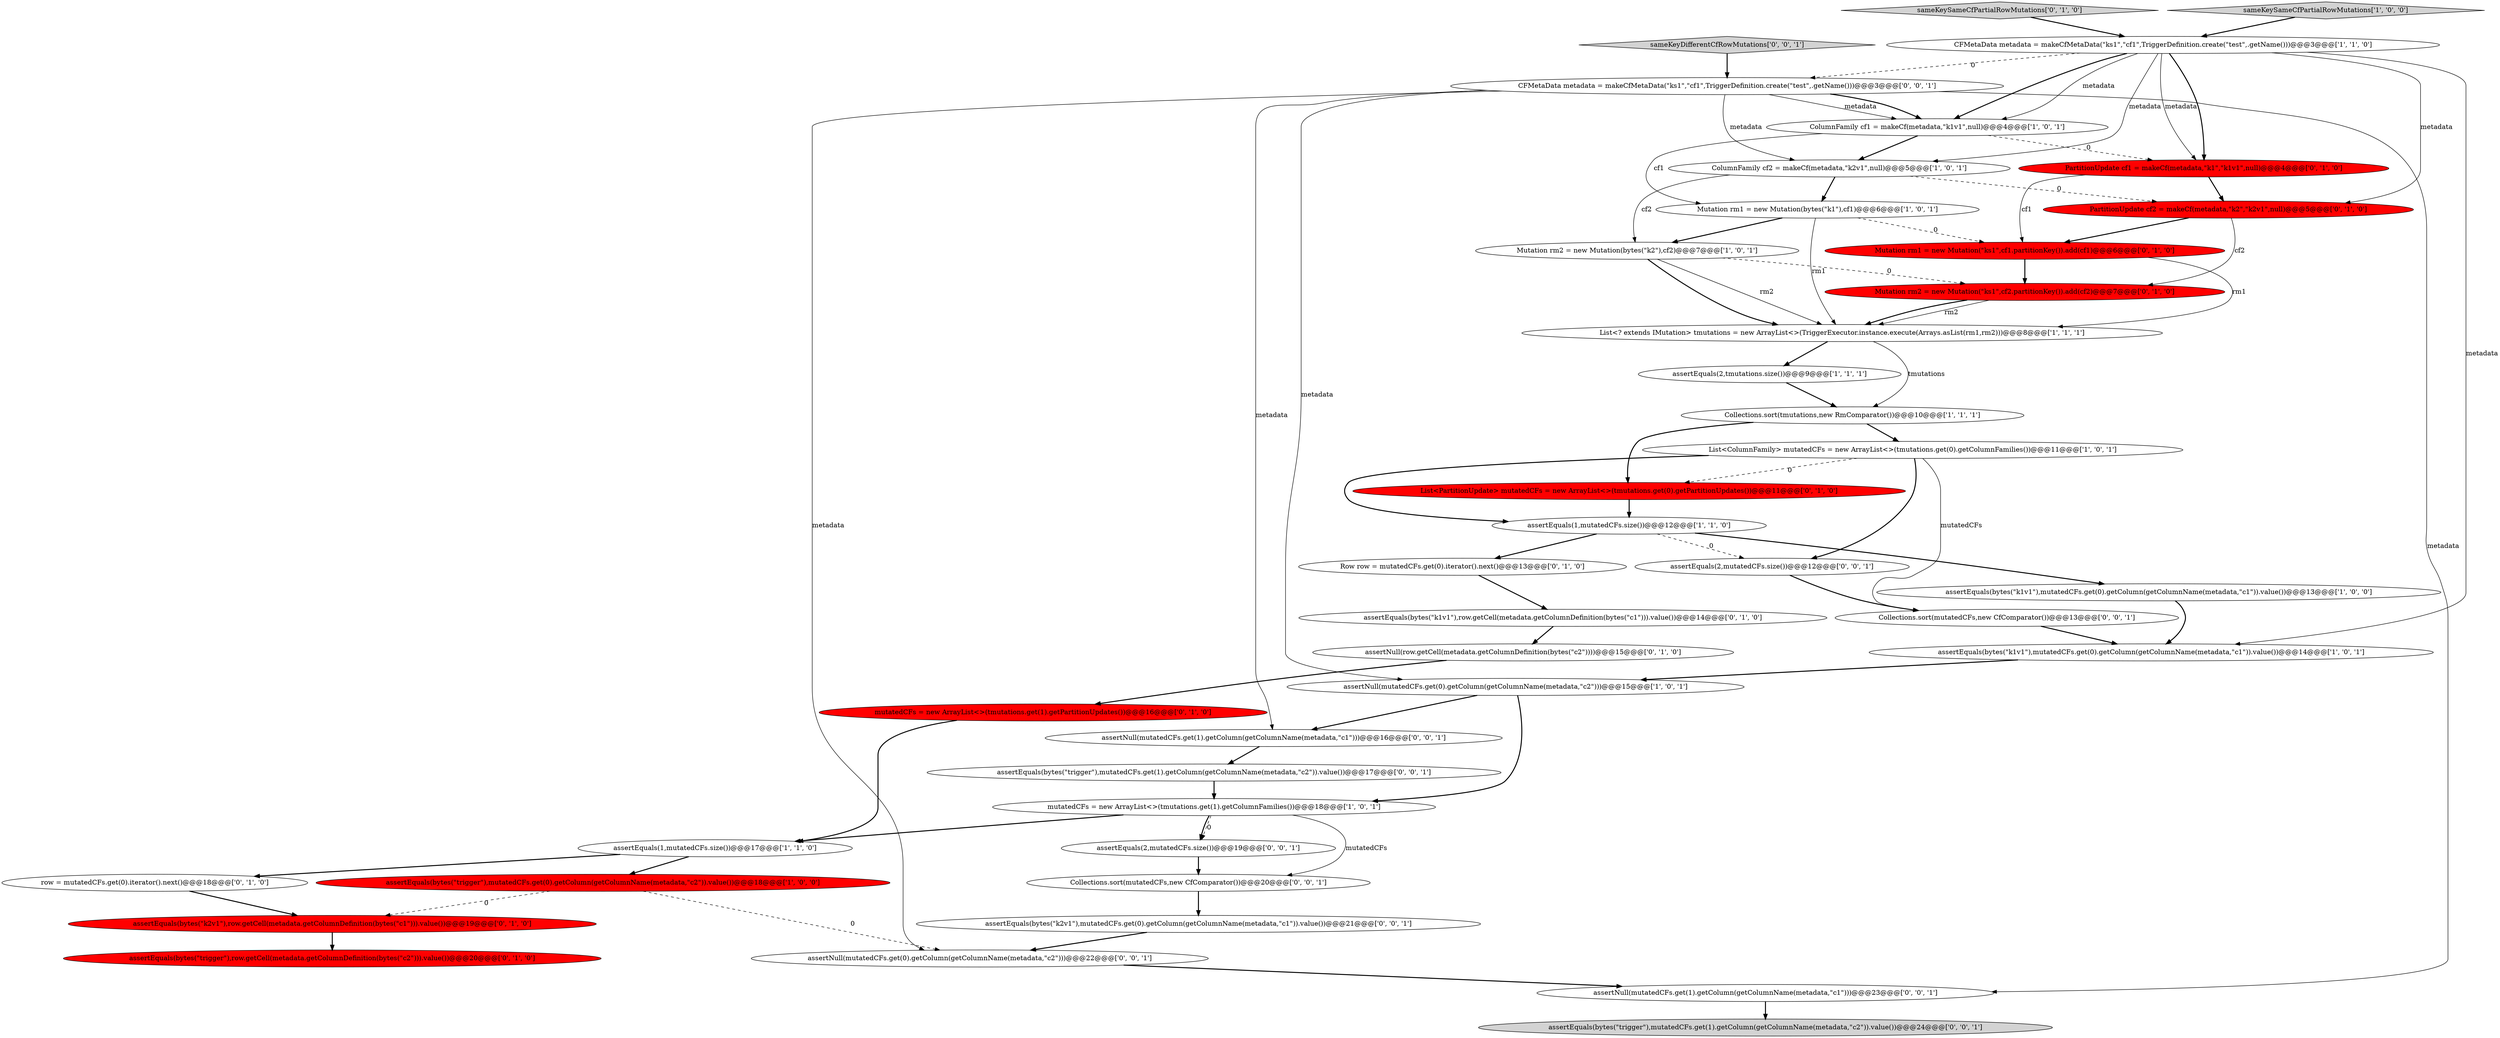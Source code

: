 digraph {
30 [style = filled, label = "Collections.sort(mutatedCFs,new CfComparator())@@@13@@@['0', '0', '1']", fillcolor = white, shape = ellipse image = "AAA0AAABBB3BBB"];
28 [style = filled, label = "PartitionUpdate cf2 = makeCf(metadata,\"k2\",\"k2v1\",null)@@@5@@@['0', '1', '0']", fillcolor = red, shape = ellipse image = "AAA1AAABBB2BBB"];
5 [style = filled, label = "ColumnFamily cf1 = makeCf(metadata,\"k1v1\",null)@@@4@@@['1', '0', '1']", fillcolor = white, shape = ellipse image = "AAA0AAABBB1BBB"];
22 [style = filled, label = "assertNull(row.getCell(metadata.getColumnDefinition(bytes(\"c2\"))))@@@15@@@['0', '1', '0']", fillcolor = white, shape = ellipse image = "AAA0AAABBB2BBB"];
38 [style = filled, label = "assertEquals(bytes(\"trigger\"),mutatedCFs.get(1).getColumn(getColumnName(metadata,\"c2\")).value())@@@17@@@['0', '0', '1']", fillcolor = white, shape = ellipse image = "AAA0AAABBB3BBB"];
40 [style = filled, label = "CFMetaData metadata = makeCfMetaData(\"ks1\",\"cf1\",TriggerDefinition.create(\"test\",.getName()))@@@3@@@['0', '0', '1']", fillcolor = white, shape = ellipse image = "AAA0AAABBB3BBB"];
19 [style = filled, label = "assertEquals(bytes(\"k2v1\"),row.getCell(metadata.getColumnDefinition(bytes(\"c1\"))).value())@@@19@@@['0', '1', '0']", fillcolor = red, shape = ellipse image = "AAA1AAABBB2BBB"];
9 [style = filled, label = "List<ColumnFamily> mutatedCFs = new ArrayList<>(tmutations.get(0).getColumnFamilies())@@@11@@@['1', '0', '1']", fillcolor = white, shape = ellipse image = "AAA0AAABBB1BBB"];
26 [style = filled, label = "assertEquals(bytes(\"k1v1\"),row.getCell(metadata.getColumnDefinition(bytes(\"c1\"))).value())@@@14@@@['0', '1', '0']", fillcolor = white, shape = ellipse image = "AAA0AAABBB2BBB"];
8 [style = filled, label = "assertEquals(bytes(\"k1v1\"),mutatedCFs.get(0).getColumn(getColumnName(metadata,\"c1\")).value())@@@14@@@['1', '0', '1']", fillcolor = white, shape = ellipse image = "AAA0AAABBB1BBB"];
27 [style = filled, label = "sameKeySameCfPartialRowMutations['0', '1', '0']", fillcolor = lightgray, shape = diamond image = "AAA0AAABBB2BBB"];
31 [style = filled, label = "assertNull(mutatedCFs.get(0).getColumn(getColumnName(metadata,\"c2\")))@@@22@@@['0', '0', '1']", fillcolor = white, shape = ellipse image = "AAA0AAABBB3BBB"];
14 [style = filled, label = "ColumnFamily cf2 = makeCf(metadata,\"k2v1\",null)@@@5@@@['1', '0', '1']", fillcolor = white, shape = ellipse image = "AAA0AAABBB1BBB"];
12 [style = filled, label = "assertNull(mutatedCFs.get(0).getColumn(getColumnName(metadata,\"c2\")))@@@15@@@['1', '0', '1']", fillcolor = white, shape = ellipse image = "AAA0AAABBB1BBB"];
32 [style = filled, label = "assertNull(mutatedCFs.get(1).getColumn(getColumnName(metadata,\"c1\")))@@@16@@@['0', '0', '1']", fillcolor = white, shape = ellipse image = "AAA0AAABBB3BBB"];
3 [style = filled, label = "Mutation rm1 = new Mutation(bytes(\"k1\"),cf1)@@@6@@@['1', '0', '1']", fillcolor = white, shape = ellipse image = "AAA0AAABBB1BBB"];
15 [style = filled, label = "assertEquals(1,mutatedCFs.size())@@@17@@@['1', '1', '0']", fillcolor = white, shape = ellipse image = "AAA0AAABBB1BBB"];
24 [style = filled, label = "List<PartitionUpdate> mutatedCFs = new ArrayList<>(tmutations.get(0).getPartitionUpdates())@@@11@@@['0', '1', '0']", fillcolor = red, shape = ellipse image = "AAA1AAABBB2BBB"];
25 [style = filled, label = "mutatedCFs = new ArrayList<>(tmutations.get(1).getPartitionUpdates())@@@16@@@['0', '1', '0']", fillcolor = red, shape = ellipse image = "AAA1AAABBB2BBB"];
20 [style = filled, label = "row = mutatedCFs.get(0).iterator().next()@@@18@@@['0', '1', '0']", fillcolor = white, shape = ellipse image = "AAA0AAABBB2BBB"];
23 [style = filled, label = "Row row = mutatedCFs.get(0).iterator().next()@@@13@@@['0', '1', '0']", fillcolor = white, shape = ellipse image = "AAA0AAABBB2BBB"];
1 [style = filled, label = "List<? extends IMutation> tmutations = new ArrayList<>(TriggerExecutor.instance.execute(Arrays.asList(rm1,rm2)))@@@8@@@['1', '1', '1']", fillcolor = white, shape = ellipse image = "AAA0AAABBB1BBB"];
39 [style = filled, label = "Collections.sort(mutatedCFs,new CfComparator())@@@20@@@['0', '0', '1']", fillcolor = white, shape = ellipse image = "AAA0AAABBB3BBB"];
10 [style = filled, label = "assertEquals(bytes(\"trigger\"),mutatedCFs.get(0).getColumn(getColumnName(metadata,\"c2\")).value())@@@18@@@['1', '0', '0']", fillcolor = red, shape = ellipse image = "AAA1AAABBB1BBB"];
33 [style = filled, label = "assertEquals(bytes(\"k2v1\"),mutatedCFs.get(0).getColumn(getColumnName(metadata,\"c1\")).value())@@@21@@@['0', '0', '1']", fillcolor = white, shape = ellipse image = "AAA0AAABBB3BBB"];
29 [style = filled, label = "Mutation rm2 = new Mutation(\"ks1\",cf2.partitionKey()).add(cf2)@@@7@@@['0', '1', '0']", fillcolor = red, shape = ellipse image = "AAA1AAABBB2BBB"];
37 [style = filled, label = "assertEquals(2,mutatedCFs.size())@@@19@@@['0', '0', '1']", fillcolor = white, shape = ellipse image = "AAA0AAABBB3BBB"];
7 [style = filled, label = "Collections.sort(tmutations,new RmComparator())@@@10@@@['1', '1', '1']", fillcolor = white, shape = ellipse image = "AAA0AAABBB1BBB"];
13 [style = filled, label = "mutatedCFs = new ArrayList<>(tmutations.get(1).getColumnFamilies())@@@18@@@['1', '0', '1']", fillcolor = white, shape = ellipse image = "AAA0AAABBB1BBB"];
36 [style = filled, label = "assertEquals(2,mutatedCFs.size())@@@12@@@['0', '0', '1']", fillcolor = white, shape = ellipse image = "AAA0AAABBB3BBB"];
2 [style = filled, label = "assertEquals(bytes(\"k1v1\"),mutatedCFs.get(0).getColumn(getColumnName(metadata,\"c1\")).value())@@@13@@@['1', '0', '0']", fillcolor = white, shape = ellipse image = "AAA0AAABBB1BBB"];
6 [style = filled, label = "Mutation rm2 = new Mutation(bytes(\"k2\"),cf2)@@@7@@@['1', '0', '1']", fillcolor = white, shape = ellipse image = "AAA0AAABBB1BBB"];
16 [style = filled, label = "assertEquals(2,tmutations.size())@@@9@@@['1', '1', '1']", fillcolor = white, shape = ellipse image = "AAA0AAABBB1BBB"];
18 [style = filled, label = "assertEquals(bytes(\"trigger\"),row.getCell(metadata.getColumnDefinition(bytes(\"c2\"))).value())@@@20@@@['0', '1', '0']", fillcolor = red, shape = ellipse image = "AAA1AAABBB2BBB"];
0 [style = filled, label = "CFMetaData metadata = makeCfMetaData(\"ks1\",\"cf1\",TriggerDefinition.create(\"test\",.getName()))@@@3@@@['1', '1', '0']", fillcolor = white, shape = ellipse image = "AAA0AAABBB1BBB"];
17 [style = filled, label = "Mutation rm1 = new Mutation(\"ks1\",cf1.partitionKey()).add(cf1)@@@6@@@['0', '1', '0']", fillcolor = red, shape = ellipse image = "AAA1AAABBB2BBB"];
41 [style = filled, label = "assertNull(mutatedCFs.get(1).getColumn(getColumnName(metadata,\"c1\")))@@@23@@@['0', '0', '1']", fillcolor = white, shape = ellipse image = "AAA0AAABBB3BBB"];
35 [style = filled, label = "sameKeyDifferentCfRowMutations['0', '0', '1']", fillcolor = lightgray, shape = diamond image = "AAA0AAABBB3BBB"];
21 [style = filled, label = "PartitionUpdate cf1 = makeCf(metadata,\"k1\",\"k1v1\",null)@@@4@@@['0', '1', '0']", fillcolor = red, shape = ellipse image = "AAA1AAABBB2BBB"];
11 [style = filled, label = "sameKeySameCfPartialRowMutations['1', '0', '0']", fillcolor = lightgray, shape = diamond image = "AAA0AAABBB1BBB"];
4 [style = filled, label = "assertEquals(1,mutatedCFs.size())@@@12@@@['1', '1', '0']", fillcolor = white, shape = ellipse image = "AAA0AAABBB1BBB"];
34 [style = filled, label = "assertEquals(bytes(\"trigger\"),mutatedCFs.get(1).getColumn(getColumnName(metadata,\"c2\")).value())@@@24@@@['0', '0', '1']", fillcolor = lightgray, shape = ellipse image = "AAA0AAABBB3BBB"];
14->3 [style = bold, label=""];
22->25 [style = bold, label=""];
13->37 [style = dashed, label="0"];
15->10 [style = bold, label=""];
19->18 [style = bold, label=""];
3->17 [style = dashed, label="0"];
27->0 [style = bold, label=""];
9->24 [style = dashed, label="0"];
14->28 [style = dashed, label="0"];
40->32 [style = solid, label="metadata"];
40->5 [style = solid, label="metadata"];
10->19 [style = dashed, label="0"];
0->21 [style = solid, label="metadata"];
9->4 [style = bold, label=""];
16->7 [style = bold, label=""];
23->26 [style = bold, label=""];
40->41 [style = solid, label="metadata"];
12->32 [style = bold, label=""];
10->31 [style = dashed, label="0"];
3->6 [style = bold, label=""];
40->14 [style = solid, label="metadata"];
4->2 [style = bold, label=""];
0->21 [style = bold, label=""];
5->14 [style = bold, label=""];
0->14 [style = solid, label="metadata"];
0->28 [style = solid, label="metadata"];
13->39 [style = solid, label="mutatedCFs"];
26->22 [style = bold, label=""];
21->28 [style = bold, label=""];
39->33 [style = bold, label=""];
21->17 [style = solid, label="cf1"];
3->1 [style = solid, label="rm1"];
7->9 [style = bold, label=""];
32->38 [style = bold, label=""];
40->12 [style = solid, label="metadata"];
6->1 [style = bold, label=""];
12->13 [style = bold, label=""];
7->24 [style = bold, label=""];
1->7 [style = solid, label="tmutations"];
11->0 [style = bold, label=""];
24->4 [style = bold, label=""];
36->30 [style = bold, label=""];
13->37 [style = bold, label=""];
35->40 [style = bold, label=""];
6->29 [style = dashed, label="0"];
4->36 [style = dashed, label="0"];
40->5 [style = bold, label=""];
37->39 [style = bold, label=""];
1->16 [style = bold, label=""];
15->20 [style = bold, label=""];
6->1 [style = solid, label="rm2"];
31->41 [style = bold, label=""];
25->15 [style = bold, label=""];
0->5 [style = solid, label="metadata"];
28->17 [style = bold, label=""];
28->29 [style = solid, label="cf2"];
29->1 [style = solid, label="rm2"];
9->30 [style = solid, label="mutatedCFs"];
33->31 [style = bold, label=""];
5->21 [style = dashed, label="0"];
13->15 [style = bold, label=""];
40->31 [style = solid, label="metadata"];
29->1 [style = bold, label=""];
30->8 [style = bold, label=""];
14->6 [style = solid, label="cf2"];
5->3 [style = solid, label="cf1"];
17->29 [style = bold, label=""];
17->1 [style = solid, label="rm1"];
20->19 [style = bold, label=""];
38->13 [style = bold, label=""];
0->40 [style = dashed, label="0"];
41->34 [style = bold, label=""];
8->12 [style = bold, label=""];
4->23 [style = bold, label=""];
2->8 [style = bold, label=""];
0->5 [style = bold, label=""];
0->8 [style = solid, label="metadata"];
9->36 [style = bold, label=""];
}
